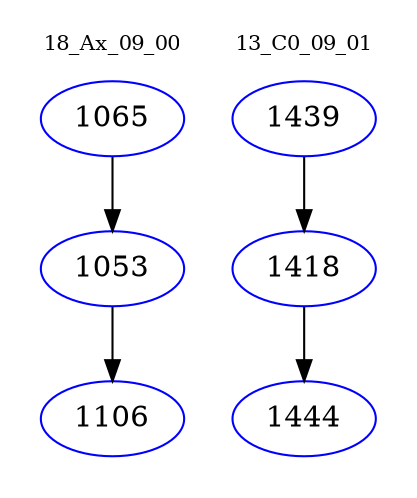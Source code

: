 digraph{
subgraph cluster_0 {
color = white
label = "18_Ax_09_00";
fontsize=10;
T0_1065 [label="1065", color="blue"]
T0_1065 -> T0_1053 [color="black"]
T0_1053 [label="1053", color="blue"]
T0_1053 -> T0_1106 [color="black"]
T0_1106 [label="1106", color="blue"]
}
subgraph cluster_1 {
color = white
label = "13_C0_09_01";
fontsize=10;
T1_1439 [label="1439", color="blue"]
T1_1439 -> T1_1418 [color="black"]
T1_1418 [label="1418", color="blue"]
T1_1418 -> T1_1444 [color="black"]
T1_1444 [label="1444", color="blue"]
}
}
